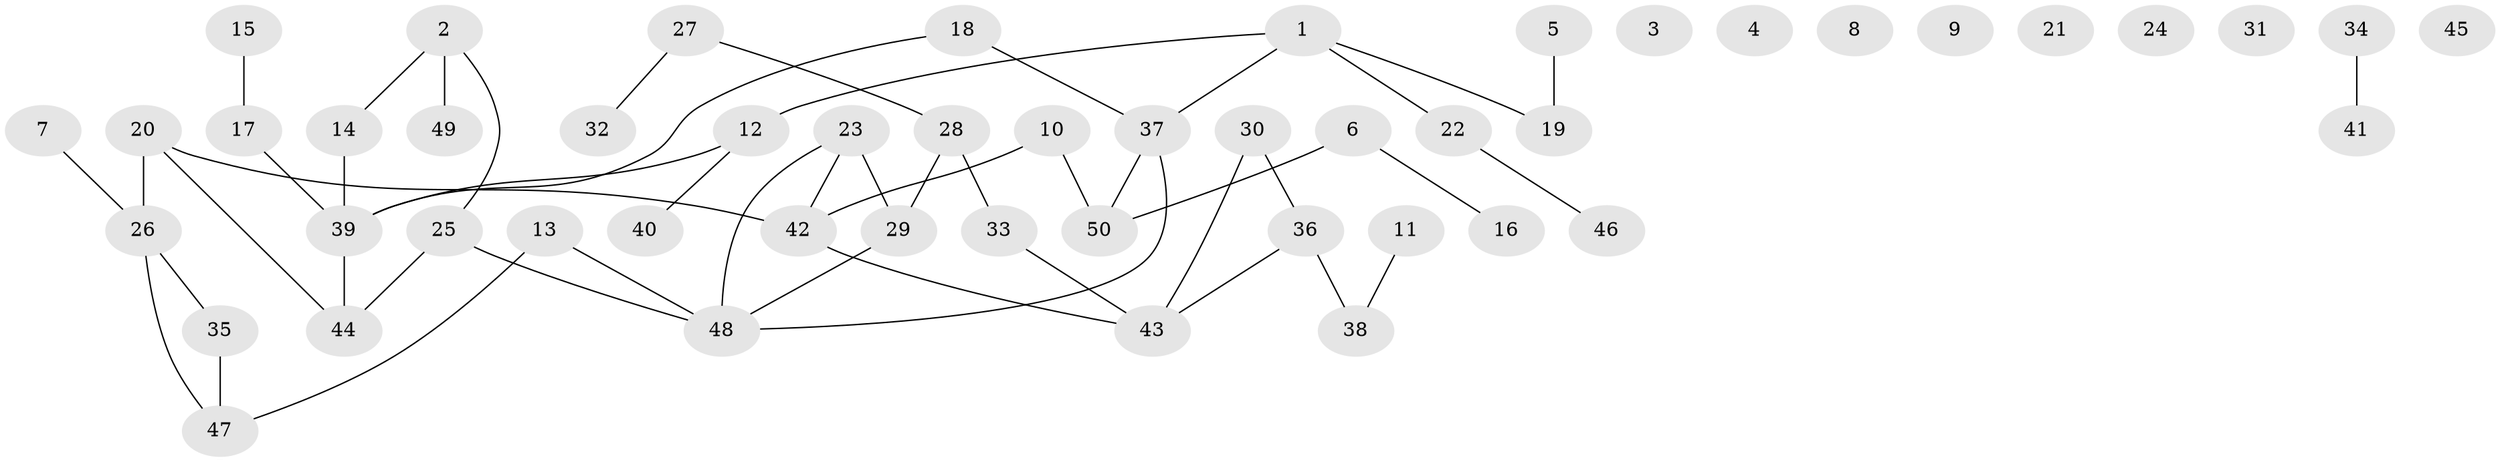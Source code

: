 // coarse degree distribution, {0: 0.26666666666666666, 1: 0.26666666666666666, 2: 0.2, 4: 0.13333333333333333, 3: 0.1, 7: 0.03333333333333333}
// Generated by graph-tools (version 1.1) at 2025/44/03/04/25 21:44:15]
// undirected, 50 vertices, 50 edges
graph export_dot {
graph [start="1"]
  node [color=gray90,style=filled];
  1;
  2;
  3;
  4;
  5;
  6;
  7;
  8;
  9;
  10;
  11;
  12;
  13;
  14;
  15;
  16;
  17;
  18;
  19;
  20;
  21;
  22;
  23;
  24;
  25;
  26;
  27;
  28;
  29;
  30;
  31;
  32;
  33;
  34;
  35;
  36;
  37;
  38;
  39;
  40;
  41;
  42;
  43;
  44;
  45;
  46;
  47;
  48;
  49;
  50;
  1 -- 12;
  1 -- 19;
  1 -- 22;
  1 -- 37;
  2 -- 14;
  2 -- 25;
  2 -- 49;
  5 -- 19;
  6 -- 16;
  6 -- 50;
  7 -- 26;
  10 -- 42;
  10 -- 50;
  11 -- 38;
  12 -- 39;
  12 -- 40;
  13 -- 47;
  13 -- 48;
  14 -- 39;
  15 -- 17;
  17 -- 39;
  18 -- 37;
  18 -- 39;
  20 -- 26;
  20 -- 42;
  20 -- 44;
  22 -- 46;
  23 -- 29;
  23 -- 42;
  23 -- 48;
  25 -- 44;
  25 -- 48;
  26 -- 35;
  26 -- 47;
  27 -- 28;
  27 -- 32;
  28 -- 29;
  28 -- 33;
  29 -- 48;
  30 -- 36;
  30 -- 43;
  33 -- 43;
  34 -- 41;
  35 -- 47;
  36 -- 38;
  36 -- 43;
  37 -- 48;
  37 -- 50;
  39 -- 44;
  42 -- 43;
}
